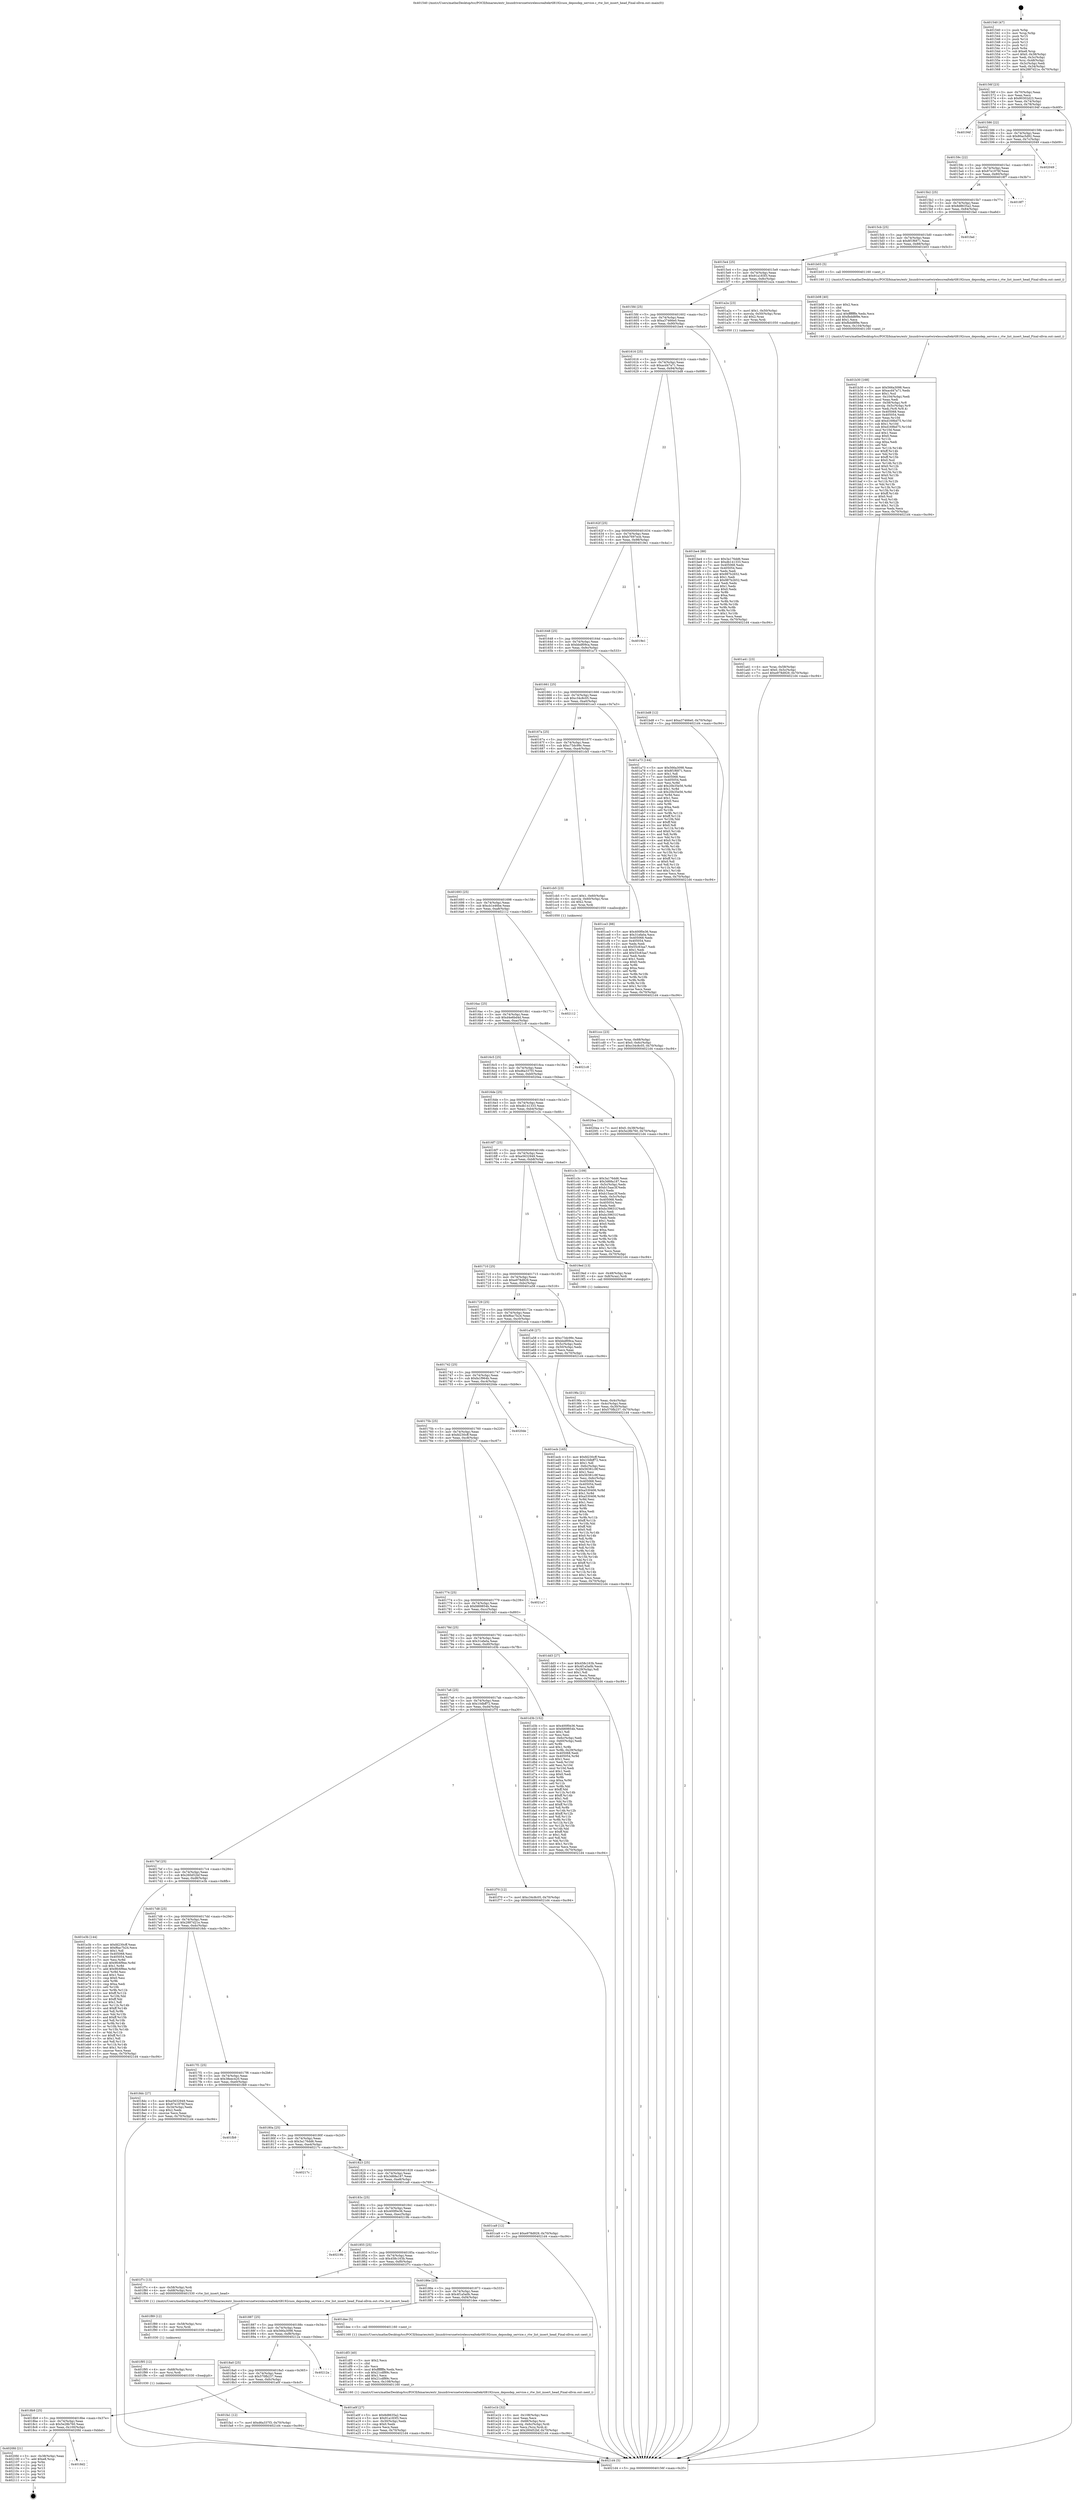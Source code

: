 digraph "0x401540" {
  label = "0x401540 (/mnt/c/Users/mathe/Desktop/tcc/POCII/binaries/extr_linuxdriversnetwirelessrealtekrtl8192cuos_deposdep_service.c_rtw_list_insert_head_Final-ollvm.out::main(0))"
  labelloc = "t"
  node[shape=record]

  Entry [label="",width=0.3,height=0.3,shape=circle,fillcolor=black,style=filled]
  "0x40156f" [label="{
     0x40156f [23]\l
     | [instrs]\l
     &nbsp;&nbsp;0x40156f \<+3\>: mov -0x70(%rbp),%eax\l
     &nbsp;&nbsp;0x401572 \<+2\>: mov %eax,%ecx\l
     &nbsp;&nbsp;0x401574 \<+6\>: sub $0x80302d23,%ecx\l
     &nbsp;&nbsp;0x40157a \<+3\>: mov %eax,-0x74(%rbp)\l
     &nbsp;&nbsp;0x40157d \<+3\>: mov %ecx,-0x78(%rbp)\l
     &nbsp;&nbsp;0x401580 \<+6\>: je 000000000040194f \<main+0x40f\>\l
  }"]
  "0x40194f" [label="{
     0x40194f\l
  }", style=dashed]
  "0x401586" [label="{
     0x401586 [22]\l
     | [instrs]\l
     &nbsp;&nbsp;0x401586 \<+5\>: jmp 000000000040158b \<main+0x4b\>\l
     &nbsp;&nbsp;0x40158b \<+3\>: mov -0x74(%rbp),%eax\l
     &nbsp;&nbsp;0x40158e \<+5\>: sub $0x80ac5d92,%eax\l
     &nbsp;&nbsp;0x401593 \<+3\>: mov %eax,-0x7c(%rbp)\l
     &nbsp;&nbsp;0x401596 \<+6\>: je 0000000000402049 \<main+0xb09\>\l
  }"]
  Exit [label="",width=0.3,height=0.3,shape=circle,fillcolor=black,style=filled,peripheries=2]
  "0x402049" [label="{
     0x402049\l
  }", style=dashed]
  "0x40159c" [label="{
     0x40159c [22]\l
     | [instrs]\l
     &nbsp;&nbsp;0x40159c \<+5\>: jmp 00000000004015a1 \<main+0x61\>\l
     &nbsp;&nbsp;0x4015a1 \<+3\>: mov -0x74(%rbp),%eax\l
     &nbsp;&nbsp;0x4015a4 \<+5\>: sub $0x87e1976f,%eax\l
     &nbsp;&nbsp;0x4015a9 \<+3\>: mov %eax,-0x80(%rbp)\l
     &nbsp;&nbsp;0x4015ac \<+6\>: je 00000000004018f7 \<main+0x3b7\>\l
  }"]
  "0x4018d2" [label="{
     0x4018d2\l
  }", style=dashed]
  "0x4018f7" [label="{
     0x4018f7\l
  }", style=dashed]
  "0x4015b2" [label="{
     0x4015b2 [25]\l
     | [instrs]\l
     &nbsp;&nbsp;0x4015b2 \<+5\>: jmp 00000000004015b7 \<main+0x77\>\l
     &nbsp;&nbsp;0x4015b7 \<+3\>: mov -0x74(%rbp),%eax\l
     &nbsp;&nbsp;0x4015ba \<+5\>: sub $0x8d8635a2,%eax\l
     &nbsp;&nbsp;0x4015bf \<+6\>: mov %eax,-0x84(%rbp)\l
     &nbsp;&nbsp;0x4015c5 \<+6\>: je 0000000000401fad \<main+0xa6d\>\l
  }"]
  "0x4020fd" [label="{
     0x4020fd [21]\l
     | [instrs]\l
     &nbsp;&nbsp;0x4020fd \<+3\>: mov -0x38(%rbp),%eax\l
     &nbsp;&nbsp;0x402100 \<+7\>: add $0xe8,%rsp\l
     &nbsp;&nbsp;0x402107 \<+1\>: pop %rbx\l
     &nbsp;&nbsp;0x402108 \<+2\>: pop %r12\l
     &nbsp;&nbsp;0x40210a \<+2\>: pop %r13\l
     &nbsp;&nbsp;0x40210c \<+2\>: pop %r14\l
     &nbsp;&nbsp;0x40210e \<+2\>: pop %r15\l
     &nbsp;&nbsp;0x402110 \<+1\>: pop %rbp\l
     &nbsp;&nbsp;0x402111 \<+1\>: ret\l
  }"]
  "0x401fad" [label="{
     0x401fad\l
  }", style=dashed]
  "0x4015cb" [label="{
     0x4015cb [25]\l
     | [instrs]\l
     &nbsp;&nbsp;0x4015cb \<+5\>: jmp 00000000004015d0 \<main+0x90\>\l
     &nbsp;&nbsp;0x4015d0 \<+3\>: mov -0x74(%rbp),%eax\l
     &nbsp;&nbsp;0x4015d3 \<+5\>: sub $0x8f1f6871,%eax\l
     &nbsp;&nbsp;0x4015d8 \<+6\>: mov %eax,-0x88(%rbp)\l
     &nbsp;&nbsp;0x4015de \<+6\>: je 0000000000401b03 \<main+0x5c3\>\l
  }"]
  "0x401fa1" [label="{
     0x401fa1 [12]\l
     | [instrs]\l
     &nbsp;&nbsp;0x401fa1 \<+7\>: movl $0xd6a337f3,-0x70(%rbp)\l
     &nbsp;&nbsp;0x401fa8 \<+5\>: jmp 00000000004021d4 \<main+0xc94\>\l
  }"]
  "0x401b03" [label="{
     0x401b03 [5]\l
     | [instrs]\l
     &nbsp;&nbsp;0x401b03 \<+5\>: call 0000000000401160 \<next_i\>\l
     | [calls]\l
     &nbsp;&nbsp;0x401160 \{1\} (/mnt/c/Users/mathe/Desktop/tcc/POCII/binaries/extr_linuxdriversnetwirelessrealtekrtl8192cuos_deposdep_service.c_rtw_list_insert_head_Final-ollvm.out::next_i)\l
  }"]
  "0x4015e4" [label="{
     0x4015e4 [25]\l
     | [instrs]\l
     &nbsp;&nbsp;0x4015e4 \<+5\>: jmp 00000000004015e9 \<main+0xa9\>\l
     &nbsp;&nbsp;0x4015e9 \<+3\>: mov -0x74(%rbp),%eax\l
     &nbsp;&nbsp;0x4015ec \<+5\>: sub $0x91a183f3,%eax\l
     &nbsp;&nbsp;0x4015f1 \<+6\>: mov %eax,-0x8c(%rbp)\l
     &nbsp;&nbsp;0x4015f7 \<+6\>: je 0000000000401a2a \<main+0x4ea\>\l
  }"]
  "0x401f95" [label="{
     0x401f95 [12]\l
     | [instrs]\l
     &nbsp;&nbsp;0x401f95 \<+4\>: mov -0x68(%rbp),%rsi\l
     &nbsp;&nbsp;0x401f99 \<+3\>: mov %rsi,%rdi\l
     &nbsp;&nbsp;0x401f9c \<+5\>: call 0000000000401030 \<free@plt\>\l
     | [calls]\l
     &nbsp;&nbsp;0x401030 \{1\} (unknown)\l
  }"]
  "0x401a2a" [label="{
     0x401a2a [23]\l
     | [instrs]\l
     &nbsp;&nbsp;0x401a2a \<+7\>: movl $0x1,-0x50(%rbp)\l
     &nbsp;&nbsp;0x401a31 \<+4\>: movslq -0x50(%rbp),%rax\l
     &nbsp;&nbsp;0x401a35 \<+4\>: shl $0x2,%rax\l
     &nbsp;&nbsp;0x401a39 \<+3\>: mov %rax,%rdi\l
     &nbsp;&nbsp;0x401a3c \<+5\>: call 0000000000401050 \<malloc@plt\>\l
     | [calls]\l
     &nbsp;&nbsp;0x401050 \{1\} (unknown)\l
  }"]
  "0x4015fd" [label="{
     0x4015fd [25]\l
     | [instrs]\l
     &nbsp;&nbsp;0x4015fd \<+5\>: jmp 0000000000401602 \<main+0xc2\>\l
     &nbsp;&nbsp;0x401602 \<+3\>: mov -0x74(%rbp),%eax\l
     &nbsp;&nbsp;0x401605 \<+5\>: sub $0xa37466e0,%eax\l
     &nbsp;&nbsp;0x40160a \<+6\>: mov %eax,-0x90(%rbp)\l
     &nbsp;&nbsp;0x401610 \<+6\>: je 0000000000401be4 \<main+0x6a4\>\l
  }"]
  "0x401f89" [label="{
     0x401f89 [12]\l
     | [instrs]\l
     &nbsp;&nbsp;0x401f89 \<+4\>: mov -0x58(%rbp),%rsi\l
     &nbsp;&nbsp;0x401f8d \<+3\>: mov %rsi,%rdi\l
     &nbsp;&nbsp;0x401f90 \<+5\>: call 0000000000401030 \<free@plt\>\l
     | [calls]\l
     &nbsp;&nbsp;0x401030 \{1\} (unknown)\l
  }"]
  "0x401be4" [label="{
     0x401be4 [88]\l
     | [instrs]\l
     &nbsp;&nbsp;0x401be4 \<+5\>: mov $0x3a176dd6,%eax\l
     &nbsp;&nbsp;0x401be9 \<+5\>: mov $0xdb141333,%ecx\l
     &nbsp;&nbsp;0x401bee \<+7\>: mov 0x405068,%edx\l
     &nbsp;&nbsp;0x401bf5 \<+7\>: mov 0x405054,%esi\l
     &nbsp;&nbsp;0x401bfc \<+2\>: mov %edx,%edi\l
     &nbsp;&nbsp;0x401bfe \<+6\>: add $0x987b2652,%edi\l
     &nbsp;&nbsp;0x401c04 \<+3\>: sub $0x1,%edi\l
     &nbsp;&nbsp;0x401c07 \<+6\>: sub $0x987b2652,%edi\l
     &nbsp;&nbsp;0x401c0d \<+3\>: imul %edi,%edx\l
     &nbsp;&nbsp;0x401c10 \<+3\>: and $0x1,%edx\l
     &nbsp;&nbsp;0x401c13 \<+3\>: cmp $0x0,%edx\l
     &nbsp;&nbsp;0x401c16 \<+4\>: sete %r8b\l
     &nbsp;&nbsp;0x401c1a \<+3\>: cmp $0xa,%esi\l
     &nbsp;&nbsp;0x401c1d \<+4\>: setl %r9b\l
     &nbsp;&nbsp;0x401c21 \<+3\>: mov %r8b,%r10b\l
     &nbsp;&nbsp;0x401c24 \<+3\>: and %r9b,%r10b\l
     &nbsp;&nbsp;0x401c27 \<+3\>: xor %r9b,%r8b\l
     &nbsp;&nbsp;0x401c2a \<+3\>: or %r8b,%r10b\l
     &nbsp;&nbsp;0x401c2d \<+4\>: test $0x1,%r10b\l
     &nbsp;&nbsp;0x401c31 \<+3\>: cmovne %ecx,%eax\l
     &nbsp;&nbsp;0x401c34 \<+3\>: mov %eax,-0x70(%rbp)\l
     &nbsp;&nbsp;0x401c37 \<+5\>: jmp 00000000004021d4 \<main+0xc94\>\l
  }"]
  "0x401616" [label="{
     0x401616 [25]\l
     | [instrs]\l
     &nbsp;&nbsp;0x401616 \<+5\>: jmp 000000000040161b \<main+0xdb\>\l
     &nbsp;&nbsp;0x40161b \<+3\>: mov -0x74(%rbp),%eax\l
     &nbsp;&nbsp;0x40161e \<+5\>: sub $0xacd47a71,%eax\l
     &nbsp;&nbsp;0x401623 \<+6\>: mov %eax,-0x94(%rbp)\l
     &nbsp;&nbsp;0x401629 \<+6\>: je 0000000000401bd8 \<main+0x698\>\l
  }"]
  "0x401e1b" [label="{
     0x401e1b [32]\l
     | [instrs]\l
     &nbsp;&nbsp;0x401e1b \<+6\>: mov -0x108(%rbp),%ecx\l
     &nbsp;&nbsp;0x401e21 \<+3\>: imul %eax,%ecx\l
     &nbsp;&nbsp;0x401e24 \<+4\>: mov -0x68(%rbp),%rsi\l
     &nbsp;&nbsp;0x401e28 \<+4\>: movslq -0x6c(%rbp),%rdi\l
     &nbsp;&nbsp;0x401e2c \<+3\>: mov %ecx,(%rsi,%rdi,4)\l
     &nbsp;&nbsp;0x401e2f \<+7\>: movl $0x260d52bf,-0x70(%rbp)\l
     &nbsp;&nbsp;0x401e36 \<+5\>: jmp 00000000004021d4 \<main+0xc94\>\l
  }"]
  "0x401bd8" [label="{
     0x401bd8 [12]\l
     | [instrs]\l
     &nbsp;&nbsp;0x401bd8 \<+7\>: movl $0xa37466e0,-0x70(%rbp)\l
     &nbsp;&nbsp;0x401bdf \<+5\>: jmp 00000000004021d4 \<main+0xc94\>\l
  }"]
  "0x40162f" [label="{
     0x40162f [25]\l
     | [instrs]\l
     &nbsp;&nbsp;0x40162f \<+5\>: jmp 0000000000401634 \<main+0xf4\>\l
     &nbsp;&nbsp;0x401634 \<+3\>: mov -0x74(%rbp),%eax\l
     &nbsp;&nbsp;0x401637 \<+5\>: sub $0xb7697ecb,%eax\l
     &nbsp;&nbsp;0x40163c \<+6\>: mov %eax,-0x98(%rbp)\l
     &nbsp;&nbsp;0x401642 \<+6\>: je 00000000004019e1 \<main+0x4a1\>\l
  }"]
  "0x401df3" [label="{
     0x401df3 [40]\l
     | [instrs]\l
     &nbsp;&nbsp;0x401df3 \<+5\>: mov $0x2,%ecx\l
     &nbsp;&nbsp;0x401df8 \<+1\>: cltd\l
     &nbsp;&nbsp;0x401df9 \<+2\>: idiv %ecx\l
     &nbsp;&nbsp;0x401dfb \<+6\>: imul $0xfffffffe,%edx,%ecx\l
     &nbsp;&nbsp;0x401e01 \<+6\>: sub $0x21cdf89c,%ecx\l
     &nbsp;&nbsp;0x401e07 \<+3\>: add $0x1,%ecx\l
     &nbsp;&nbsp;0x401e0a \<+6\>: add $0x21cdf89c,%ecx\l
     &nbsp;&nbsp;0x401e10 \<+6\>: mov %ecx,-0x108(%rbp)\l
     &nbsp;&nbsp;0x401e16 \<+5\>: call 0000000000401160 \<next_i\>\l
     | [calls]\l
     &nbsp;&nbsp;0x401160 \{1\} (/mnt/c/Users/mathe/Desktop/tcc/POCII/binaries/extr_linuxdriversnetwirelessrealtekrtl8192cuos_deposdep_service.c_rtw_list_insert_head_Final-ollvm.out::next_i)\l
  }"]
  "0x4019e1" [label="{
     0x4019e1\l
  }", style=dashed]
  "0x401648" [label="{
     0x401648 [25]\l
     | [instrs]\l
     &nbsp;&nbsp;0x401648 \<+5\>: jmp 000000000040164d \<main+0x10d\>\l
     &nbsp;&nbsp;0x40164d \<+3\>: mov -0x74(%rbp),%eax\l
     &nbsp;&nbsp;0x401650 \<+5\>: sub $0xbbdf09ca,%eax\l
     &nbsp;&nbsp;0x401655 \<+6\>: mov %eax,-0x9c(%rbp)\l
     &nbsp;&nbsp;0x40165b \<+6\>: je 0000000000401a73 \<main+0x533\>\l
  }"]
  "0x401ccc" [label="{
     0x401ccc [23]\l
     | [instrs]\l
     &nbsp;&nbsp;0x401ccc \<+4\>: mov %rax,-0x68(%rbp)\l
     &nbsp;&nbsp;0x401cd0 \<+7\>: movl $0x0,-0x6c(%rbp)\l
     &nbsp;&nbsp;0x401cd7 \<+7\>: movl $0xc34c8c05,-0x70(%rbp)\l
     &nbsp;&nbsp;0x401cde \<+5\>: jmp 00000000004021d4 \<main+0xc94\>\l
  }"]
  "0x401a73" [label="{
     0x401a73 [144]\l
     | [instrs]\l
     &nbsp;&nbsp;0x401a73 \<+5\>: mov $0x566a3098,%eax\l
     &nbsp;&nbsp;0x401a78 \<+5\>: mov $0x8f1f6871,%ecx\l
     &nbsp;&nbsp;0x401a7d \<+2\>: mov $0x1,%dl\l
     &nbsp;&nbsp;0x401a7f \<+7\>: mov 0x405068,%esi\l
     &nbsp;&nbsp;0x401a86 \<+7\>: mov 0x405054,%edi\l
     &nbsp;&nbsp;0x401a8d \<+3\>: mov %esi,%r8d\l
     &nbsp;&nbsp;0x401a90 \<+7\>: add $0x20b35e56,%r8d\l
     &nbsp;&nbsp;0x401a97 \<+4\>: sub $0x1,%r8d\l
     &nbsp;&nbsp;0x401a9b \<+7\>: sub $0x20b35e56,%r8d\l
     &nbsp;&nbsp;0x401aa2 \<+4\>: imul %r8d,%esi\l
     &nbsp;&nbsp;0x401aa6 \<+3\>: and $0x1,%esi\l
     &nbsp;&nbsp;0x401aa9 \<+3\>: cmp $0x0,%esi\l
     &nbsp;&nbsp;0x401aac \<+4\>: sete %r9b\l
     &nbsp;&nbsp;0x401ab0 \<+3\>: cmp $0xa,%edi\l
     &nbsp;&nbsp;0x401ab3 \<+4\>: setl %r10b\l
     &nbsp;&nbsp;0x401ab7 \<+3\>: mov %r9b,%r11b\l
     &nbsp;&nbsp;0x401aba \<+4\>: xor $0xff,%r11b\l
     &nbsp;&nbsp;0x401abe \<+3\>: mov %r10b,%bl\l
     &nbsp;&nbsp;0x401ac1 \<+3\>: xor $0xff,%bl\l
     &nbsp;&nbsp;0x401ac4 \<+3\>: xor $0x0,%dl\l
     &nbsp;&nbsp;0x401ac7 \<+3\>: mov %r11b,%r14b\l
     &nbsp;&nbsp;0x401aca \<+4\>: and $0x0,%r14b\l
     &nbsp;&nbsp;0x401ace \<+3\>: and %dl,%r9b\l
     &nbsp;&nbsp;0x401ad1 \<+3\>: mov %bl,%r15b\l
     &nbsp;&nbsp;0x401ad4 \<+4\>: and $0x0,%r15b\l
     &nbsp;&nbsp;0x401ad8 \<+3\>: and %dl,%r10b\l
     &nbsp;&nbsp;0x401adb \<+3\>: or %r9b,%r14b\l
     &nbsp;&nbsp;0x401ade \<+3\>: or %r10b,%r15b\l
     &nbsp;&nbsp;0x401ae1 \<+3\>: xor %r15b,%r14b\l
     &nbsp;&nbsp;0x401ae4 \<+3\>: or %bl,%r11b\l
     &nbsp;&nbsp;0x401ae7 \<+4\>: xor $0xff,%r11b\l
     &nbsp;&nbsp;0x401aeb \<+3\>: or $0x0,%dl\l
     &nbsp;&nbsp;0x401aee \<+3\>: and %dl,%r11b\l
     &nbsp;&nbsp;0x401af1 \<+3\>: or %r11b,%r14b\l
     &nbsp;&nbsp;0x401af4 \<+4\>: test $0x1,%r14b\l
     &nbsp;&nbsp;0x401af8 \<+3\>: cmovne %ecx,%eax\l
     &nbsp;&nbsp;0x401afb \<+3\>: mov %eax,-0x70(%rbp)\l
     &nbsp;&nbsp;0x401afe \<+5\>: jmp 00000000004021d4 \<main+0xc94\>\l
  }"]
  "0x401661" [label="{
     0x401661 [25]\l
     | [instrs]\l
     &nbsp;&nbsp;0x401661 \<+5\>: jmp 0000000000401666 \<main+0x126\>\l
     &nbsp;&nbsp;0x401666 \<+3\>: mov -0x74(%rbp),%eax\l
     &nbsp;&nbsp;0x401669 \<+5\>: sub $0xc34c8c05,%eax\l
     &nbsp;&nbsp;0x40166e \<+6\>: mov %eax,-0xa0(%rbp)\l
     &nbsp;&nbsp;0x401674 \<+6\>: je 0000000000401ce3 \<main+0x7a3\>\l
  }"]
  "0x401b30" [label="{
     0x401b30 [168]\l
     | [instrs]\l
     &nbsp;&nbsp;0x401b30 \<+5\>: mov $0x566a3098,%ecx\l
     &nbsp;&nbsp;0x401b35 \<+5\>: mov $0xacd47a71,%edx\l
     &nbsp;&nbsp;0x401b3a \<+3\>: mov $0x1,%sil\l
     &nbsp;&nbsp;0x401b3d \<+6\>: mov -0x104(%rbp),%edi\l
     &nbsp;&nbsp;0x401b43 \<+3\>: imul %eax,%edi\l
     &nbsp;&nbsp;0x401b46 \<+4\>: mov -0x58(%rbp),%r8\l
     &nbsp;&nbsp;0x401b4a \<+4\>: movslq -0x5c(%rbp),%r9\l
     &nbsp;&nbsp;0x401b4e \<+4\>: mov %edi,(%r8,%r9,4)\l
     &nbsp;&nbsp;0x401b52 \<+7\>: mov 0x405068,%eax\l
     &nbsp;&nbsp;0x401b59 \<+7\>: mov 0x405054,%edi\l
     &nbsp;&nbsp;0x401b60 \<+3\>: mov %eax,%r10d\l
     &nbsp;&nbsp;0x401b63 \<+7\>: add $0xd169bd75,%r10d\l
     &nbsp;&nbsp;0x401b6a \<+4\>: sub $0x1,%r10d\l
     &nbsp;&nbsp;0x401b6e \<+7\>: sub $0xd169bd75,%r10d\l
     &nbsp;&nbsp;0x401b75 \<+4\>: imul %r10d,%eax\l
     &nbsp;&nbsp;0x401b79 \<+3\>: and $0x1,%eax\l
     &nbsp;&nbsp;0x401b7c \<+3\>: cmp $0x0,%eax\l
     &nbsp;&nbsp;0x401b7f \<+4\>: sete %r11b\l
     &nbsp;&nbsp;0x401b83 \<+3\>: cmp $0xa,%edi\l
     &nbsp;&nbsp;0x401b86 \<+3\>: setl %bl\l
     &nbsp;&nbsp;0x401b89 \<+3\>: mov %r11b,%r14b\l
     &nbsp;&nbsp;0x401b8c \<+4\>: xor $0xff,%r14b\l
     &nbsp;&nbsp;0x401b90 \<+3\>: mov %bl,%r15b\l
     &nbsp;&nbsp;0x401b93 \<+4\>: xor $0xff,%r15b\l
     &nbsp;&nbsp;0x401b97 \<+4\>: xor $0x0,%sil\l
     &nbsp;&nbsp;0x401b9b \<+3\>: mov %r14b,%r12b\l
     &nbsp;&nbsp;0x401b9e \<+4\>: and $0x0,%r12b\l
     &nbsp;&nbsp;0x401ba2 \<+3\>: and %sil,%r11b\l
     &nbsp;&nbsp;0x401ba5 \<+3\>: mov %r15b,%r13b\l
     &nbsp;&nbsp;0x401ba8 \<+4\>: and $0x0,%r13b\l
     &nbsp;&nbsp;0x401bac \<+3\>: and %sil,%bl\l
     &nbsp;&nbsp;0x401baf \<+3\>: or %r11b,%r12b\l
     &nbsp;&nbsp;0x401bb2 \<+3\>: or %bl,%r13b\l
     &nbsp;&nbsp;0x401bb5 \<+3\>: xor %r13b,%r12b\l
     &nbsp;&nbsp;0x401bb8 \<+3\>: or %r15b,%r14b\l
     &nbsp;&nbsp;0x401bbb \<+4\>: xor $0xff,%r14b\l
     &nbsp;&nbsp;0x401bbf \<+4\>: or $0x0,%sil\l
     &nbsp;&nbsp;0x401bc3 \<+3\>: and %sil,%r14b\l
     &nbsp;&nbsp;0x401bc6 \<+3\>: or %r14b,%r12b\l
     &nbsp;&nbsp;0x401bc9 \<+4\>: test $0x1,%r12b\l
     &nbsp;&nbsp;0x401bcd \<+3\>: cmovne %edx,%ecx\l
     &nbsp;&nbsp;0x401bd0 \<+3\>: mov %ecx,-0x70(%rbp)\l
     &nbsp;&nbsp;0x401bd3 \<+5\>: jmp 00000000004021d4 \<main+0xc94\>\l
  }"]
  "0x401ce3" [label="{
     0x401ce3 [88]\l
     | [instrs]\l
     &nbsp;&nbsp;0x401ce3 \<+5\>: mov $0x400f0e36,%eax\l
     &nbsp;&nbsp;0x401ce8 \<+5\>: mov $0x31efa0a,%ecx\l
     &nbsp;&nbsp;0x401ced \<+7\>: mov 0x405068,%edx\l
     &nbsp;&nbsp;0x401cf4 \<+7\>: mov 0x405054,%esi\l
     &nbsp;&nbsp;0x401cfb \<+2\>: mov %edx,%edi\l
     &nbsp;&nbsp;0x401cfd \<+6\>: sub $0x55c83aa7,%edi\l
     &nbsp;&nbsp;0x401d03 \<+3\>: sub $0x1,%edi\l
     &nbsp;&nbsp;0x401d06 \<+6\>: add $0x55c83aa7,%edi\l
     &nbsp;&nbsp;0x401d0c \<+3\>: imul %edi,%edx\l
     &nbsp;&nbsp;0x401d0f \<+3\>: and $0x1,%edx\l
     &nbsp;&nbsp;0x401d12 \<+3\>: cmp $0x0,%edx\l
     &nbsp;&nbsp;0x401d15 \<+4\>: sete %r8b\l
     &nbsp;&nbsp;0x401d19 \<+3\>: cmp $0xa,%esi\l
     &nbsp;&nbsp;0x401d1c \<+4\>: setl %r9b\l
     &nbsp;&nbsp;0x401d20 \<+3\>: mov %r8b,%r10b\l
     &nbsp;&nbsp;0x401d23 \<+3\>: and %r9b,%r10b\l
     &nbsp;&nbsp;0x401d26 \<+3\>: xor %r9b,%r8b\l
     &nbsp;&nbsp;0x401d29 \<+3\>: or %r8b,%r10b\l
     &nbsp;&nbsp;0x401d2c \<+4\>: test $0x1,%r10b\l
     &nbsp;&nbsp;0x401d30 \<+3\>: cmovne %ecx,%eax\l
     &nbsp;&nbsp;0x401d33 \<+3\>: mov %eax,-0x70(%rbp)\l
     &nbsp;&nbsp;0x401d36 \<+5\>: jmp 00000000004021d4 \<main+0xc94\>\l
  }"]
  "0x40167a" [label="{
     0x40167a [25]\l
     | [instrs]\l
     &nbsp;&nbsp;0x40167a \<+5\>: jmp 000000000040167f \<main+0x13f\>\l
     &nbsp;&nbsp;0x40167f \<+3\>: mov -0x74(%rbp),%eax\l
     &nbsp;&nbsp;0x401682 \<+5\>: sub $0xc73dc99c,%eax\l
     &nbsp;&nbsp;0x401687 \<+6\>: mov %eax,-0xa4(%rbp)\l
     &nbsp;&nbsp;0x40168d \<+6\>: je 0000000000401cb5 \<main+0x775\>\l
  }"]
  "0x401b08" [label="{
     0x401b08 [40]\l
     | [instrs]\l
     &nbsp;&nbsp;0x401b08 \<+5\>: mov $0x2,%ecx\l
     &nbsp;&nbsp;0x401b0d \<+1\>: cltd\l
     &nbsp;&nbsp;0x401b0e \<+2\>: idiv %ecx\l
     &nbsp;&nbsp;0x401b10 \<+6\>: imul $0xfffffffe,%edx,%ecx\l
     &nbsp;&nbsp;0x401b16 \<+6\>: sub $0xfbdd8f9e,%ecx\l
     &nbsp;&nbsp;0x401b1c \<+3\>: add $0x1,%ecx\l
     &nbsp;&nbsp;0x401b1f \<+6\>: add $0xfbdd8f9e,%ecx\l
     &nbsp;&nbsp;0x401b25 \<+6\>: mov %ecx,-0x104(%rbp)\l
     &nbsp;&nbsp;0x401b2b \<+5\>: call 0000000000401160 \<next_i\>\l
     | [calls]\l
     &nbsp;&nbsp;0x401160 \{1\} (/mnt/c/Users/mathe/Desktop/tcc/POCII/binaries/extr_linuxdriversnetwirelessrealtekrtl8192cuos_deposdep_service.c_rtw_list_insert_head_Final-ollvm.out::next_i)\l
  }"]
  "0x401cb5" [label="{
     0x401cb5 [23]\l
     | [instrs]\l
     &nbsp;&nbsp;0x401cb5 \<+7\>: movl $0x1,-0x60(%rbp)\l
     &nbsp;&nbsp;0x401cbc \<+4\>: movslq -0x60(%rbp),%rax\l
     &nbsp;&nbsp;0x401cc0 \<+4\>: shl $0x2,%rax\l
     &nbsp;&nbsp;0x401cc4 \<+3\>: mov %rax,%rdi\l
     &nbsp;&nbsp;0x401cc7 \<+5\>: call 0000000000401050 \<malloc@plt\>\l
     | [calls]\l
     &nbsp;&nbsp;0x401050 \{1\} (unknown)\l
  }"]
  "0x401693" [label="{
     0x401693 [25]\l
     | [instrs]\l
     &nbsp;&nbsp;0x401693 \<+5\>: jmp 0000000000401698 \<main+0x158\>\l
     &nbsp;&nbsp;0x401698 \<+3\>: mov -0x74(%rbp),%eax\l
     &nbsp;&nbsp;0x40169b \<+5\>: sub $0xcb1e46be,%eax\l
     &nbsp;&nbsp;0x4016a0 \<+6\>: mov %eax,-0xa8(%rbp)\l
     &nbsp;&nbsp;0x4016a6 \<+6\>: je 0000000000402112 \<main+0xbd2\>\l
  }"]
  "0x401a41" [label="{
     0x401a41 [23]\l
     | [instrs]\l
     &nbsp;&nbsp;0x401a41 \<+4\>: mov %rax,-0x58(%rbp)\l
     &nbsp;&nbsp;0x401a45 \<+7\>: movl $0x0,-0x5c(%rbp)\l
     &nbsp;&nbsp;0x401a4c \<+7\>: movl $0xe978d929,-0x70(%rbp)\l
     &nbsp;&nbsp;0x401a53 \<+5\>: jmp 00000000004021d4 \<main+0xc94\>\l
  }"]
  "0x402112" [label="{
     0x402112\l
  }", style=dashed]
  "0x4016ac" [label="{
     0x4016ac [25]\l
     | [instrs]\l
     &nbsp;&nbsp;0x4016ac \<+5\>: jmp 00000000004016b1 \<main+0x171\>\l
     &nbsp;&nbsp;0x4016b1 \<+3\>: mov -0x74(%rbp),%eax\l
     &nbsp;&nbsp;0x4016b4 \<+5\>: sub $0xd4e6bd4d,%eax\l
     &nbsp;&nbsp;0x4016b9 \<+6\>: mov %eax,-0xac(%rbp)\l
     &nbsp;&nbsp;0x4016bf \<+6\>: je 00000000004021c8 \<main+0xc88\>\l
  }"]
  "0x4018b9" [label="{
     0x4018b9 [25]\l
     | [instrs]\l
     &nbsp;&nbsp;0x4018b9 \<+5\>: jmp 00000000004018be \<main+0x37e\>\l
     &nbsp;&nbsp;0x4018be \<+3\>: mov -0x74(%rbp),%eax\l
     &nbsp;&nbsp;0x4018c1 \<+5\>: sub $0x5e28b760,%eax\l
     &nbsp;&nbsp;0x4018c6 \<+6\>: mov %eax,-0x100(%rbp)\l
     &nbsp;&nbsp;0x4018cc \<+6\>: je 00000000004020fd \<main+0xbbd\>\l
  }"]
  "0x4021c8" [label="{
     0x4021c8\l
  }", style=dashed]
  "0x4016c5" [label="{
     0x4016c5 [25]\l
     | [instrs]\l
     &nbsp;&nbsp;0x4016c5 \<+5\>: jmp 00000000004016ca \<main+0x18a\>\l
     &nbsp;&nbsp;0x4016ca \<+3\>: mov -0x74(%rbp),%eax\l
     &nbsp;&nbsp;0x4016cd \<+5\>: sub $0xd6a337f3,%eax\l
     &nbsp;&nbsp;0x4016d2 \<+6\>: mov %eax,-0xb0(%rbp)\l
     &nbsp;&nbsp;0x4016d8 \<+6\>: je 00000000004020ea \<main+0xbaa\>\l
  }"]
  "0x401a0f" [label="{
     0x401a0f [27]\l
     | [instrs]\l
     &nbsp;&nbsp;0x401a0f \<+5\>: mov $0x8d8635a2,%eax\l
     &nbsp;&nbsp;0x401a14 \<+5\>: mov $0x91a183f3,%ecx\l
     &nbsp;&nbsp;0x401a19 \<+3\>: mov -0x30(%rbp),%edx\l
     &nbsp;&nbsp;0x401a1c \<+3\>: cmp $0x0,%edx\l
     &nbsp;&nbsp;0x401a1f \<+3\>: cmove %ecx,%eax\l
     &nbsp;&nbsp;0x401a22 \<+3\>: mov %eax,-0x70(%rbp)\l
     &nbsp;&nbsp;0x401a25 \<+5\>: jmp 00000000004021d4 \<main+0xc94\>\l
  }"]
  "0x4020ea" [label="{
     0x4020ea [19]\l
     | [instrs]\l
     &nbsp;&nbsp;0x4020ea \<+7\>: movl $0x0,-0x38(%rbp)\l
     &nbsp;&nbsp;0x4020f1 \<+7\>: movl $0x5e28b760,-0x70(%rbp)\l
     &nbsp;&nbsp;0x4020f8 \<+5\>: jmp 00000000004021d4 \<main+0xc94\>\l
  }"]
  "0x4016de" [label="{
     0x4016de [25]\l
     | [instrs]\l
     &nbsp;&nbsp;0x4016de \<+5\>: jmp 00000000004016e3 \<main+0x1a3\>\l
     &nbsp;&nbsp;0x4016e3 \<+3\>: mov -0x74(%rbp),%eax\l
     &nbsp;&nbsp;0x4016e6 \<+5\>: sub $0xdb141333,%eax\l
     &nbsp;&nbsp;0x4016eb \<+6\>: mov %eax,-0xb4(%rbp)\l
     &nbsp;&nbsp;0x4016f1 \<+6\>: je 0000000000401c3c \<main+0x6fc\>\l
  }"]
  "0x4018a0" [label="{
     0x4018a0 [25]\l
     | [instrs]\l
     &nbsp;&nbsp;0x4018a0 \<+5\>: jmp 00000000004018a5 \<main+0x365\>\l
     &nbsp;&nbsp;0x4018a5 \<+3\>: mov -0x74(%rbp),%eax\l
     &nbsp;&nbsp;0x4018a8 \<+5\>: sub $0x570fb237,%eax\l
     &nbsp;&nbsp;0x4018ad \<+6\>: mov %eax,-0xfc(%rbp)\l
     &nbsp;&nbsp;0x4018b3 \<+6\>: je 0000000000401a0f \<main+0x4cf\>\l
  }"]
  "0x401c3c" [label="{
     0x401c3c [109]\l
     | [instrs]\l
     &nbsp;&nbsp;0x401c3c \<+5\>: mov $0x3a176dd6,%eax\l
     &nbsp;&nbsp;0x401c41 \<+5\>: mov $0x3d68a187,%ecx\l
     &nbsp;&nbsp;0x401c46 \<+3\>: mov -0x5c(%rbp),%edx\l
     &nbsp;&nbsp;0x401c49 \<+6\>: add $0xb15aac3f,%edx\l
     &nbsp;&nbsp;0x401c4f \<+3\>: add $0x1,%edx\l
     &nbsp;&nbsp;0x401c52 \<+6\>: sub $0xb15aac3f,%edx\l
     &nbsp;&nbsp;0x401c58 \<+3\>: mov %edx,-0x5c(%rbp)\l
     &nbsp;&nbsp;0x401c5b \<+7\>: mov 0x405068,%edx\l
     &nbsp;&nbsp;0x401c62 \<+7\>: mov 0x405054,%esi\l
     &nbsp;&nbsp;0x401c69 \<+2\>: mov %edx,%edi\l
     &nbsp;&nbsp;0x401c6b \<+6\>: sub $0xbc39631f,%edi\l
     &nbsp;&nbsp;0x401c71 \<+3\>: sub $0x1,%edi\l
     &nbsp;&nbsp;0x401c74 \<+6\>: add $0xbc39631f,%edi\l
     &nbsp;&nbsp;0x401c7a \<+3\>: imul %edi,%edx\l
     &nbsp;&nbsp;0x401c7d \<+3\>: and $0x1,%edx\l
     &nbsp;&nbsp;0x401c80 \<+3\>: cmp $0x0,%edx\l
     &nbsp;&nbsp;0x401c83 \<+4\>: sete %r8b\l
     &nbsp;&nbsp;0x401c87 \<+3\>: cmp $0xa,%esi\l
     &nbsp;&nbsp;0x401c8a \<+4\>: setl %r9b\l
     &nbsp;&nbsp;0x401c8e \<+3\>: mov %r8b,%r10b\l
     &nbsp;&nbsp;0x401c91 \<+3\>: and %r9b,%r10b\l
     &nbsp;&nbsp;0x401c94 \<+3\>: xor %r9b,%r8b\l
     &nbsp;&nbsp;0x401c97 \<+3\>: or %r8b,%r10b\l
     &nbsp;&nbsp;0x401c9a \<+4\>: test $0x1,%r10b\l
     &nbsp;&nbsp;0x401c9e \<+3\>: cmovne %ecx,%eax\l
     &nbsp;&nbsp;0x401ca1 \<+3\>: mov %eax,-0x70(%rbp)\l
     &nbsp;&nbsp;0x401ca4 \<+5\>: jmp 00000000004021d4 \<main+0xc94\>\l
  }"]
  "0x4016f7" [label="{
     0x4016f7 [25]\l
     | [instrs]\l
     &nbsp;&nbsp;0x4016f7 \<+5\>: jmp 00000000004016fc \<main+0x1bc\>\l
     &nbsp;&nbsp;0x4016fc \<+3\>: mov -0x74(%rbp),%eax\l
     &nbsp;&nbsp;0x4016ff \<+5\>: sub $0xe5632949,%eax\l
     &nbsp;&nbsp;0x401704 \<+6\>: mov %eax,-0xb8(%rbp)\l
     &nbsp;&nbsp;0x40170a \<+6\>: je 00000000004019ed \<main+0x4ad\>\l
  }"]
  "0x40212a" [label="{
     0x40212a\l
  }", style=dashed]
  "0x4019ed" [label="{
     0x4019ed [13]\l
     | [instrs]\l
     &nbsp;&nbsp;0x4019ed \<+4\>: mov -0x48(%rbp),%rax\l
     &nbsp;&nbsp;0x4019f1 \<+4\>: mov 0x8(%rax),%rdi\l
     &nbsp;&nbsp;0x4019f5 \<+5\>: call 0000000000401060 \<atoi@plt\>\l
     | [calls]\l
     &nbsp;&nbsp;0x401060 \{1\} (unknown)\l
  }"]
  "0x401710" [label="{
     0x401710 [25]\l
     | [instrs]\l
     &nbsp;&nbsp;0x401710 \<+5\>: jmp 0000000000401715 \<main+0x1d5\>\l
     &nbsp;&nbsp;0x401715 \<+3\>: mov -0x74(%rbp),%eax\l
     &nbsp;&nbsp;0x401718 \<+5\>: sub $0xe978d929,%eax\l
     &nbsp;&nbsp;0x40171d \<+6\>: mov %eax,-0xbc(%rbp)\l
     &nbsp;&nbsp;0x401723 \<+6\>: je 0000000000401a58 \<main+0x518\>\l
  }"]
  "0x401887" [label="{
     0x401887 [25]\l
     | [instrs]\l
     &nbsp;&nbsp;0x401887 \<+5\>: jmp 000000000040188c \<main+0x34c\>\l
     &nbsp;&nbsp;0x40188c \<+3\>: mov -0x74(%rbp),%eax\l
     &nbsp;&nbsp;0x40188f \<+5\>: sub $0x566a3098,%eax\l
     &nbsp;&nbsp;0x401894 \<+6\>: mov %eax,-0xf8(%rbp)\l
     &nbsp;&nbsp;0x40189a \<+6\>: je 000000000040212a \<main+0xbea\>\l
  }"]
  "0x401a58" [label="{
     0x401a58 [27]\l
     | [instrs]\l
     &nbsp;&nbsp;0x401a58 \<+5\>: mov $0xc73dc99c,%eax\l
     &nbsp;&nbsp;0x401a5d \<+5\>: mov $0xbbdf09ca,%ecx\l
     &nbsp;&nbsp;0x401a62 \<+3\>: mov -0x5c(%rbp),%edx\l
     &nbsp;&nbsp;0x401a65 \<+3\>: cmp -0x50(%rbp),%edx\l
     &nbsp;&nbsp;0x401a68 \<+3\>: cmovl %ecx,%eax\l
     &nbsp;&nbsp;0x401a6b \<+3\>: mov %eax,-0x70(%rbp)\l
     &nbsp;&nbsp;0x401a6e \<+5\>: jmp 00000000004021d4 \<main+0xc94\>\l
  }"]
  "0x401729" [label="{
     0x401729 [25]\l
     | [instrs]\l
     &nbsp;&nbsp;0x401729 \<+5\>: jmp 000000000040172e \<main+0x1ee\>\l
     &nbsp;&nbsp;0x40172e \<+3\>: mov -0x74(%rbp),%eax\l
     &nbsp;&nbsp;0x401731 \<+5\>: sub $0xf6ac7b24,%eax\l
     &nbsp;&nbsp;0x401736 \<+6\>: mov %eax,-0xc0(%rbp)\l
     &nbsp;&nbsp;0x40173c \<+6\>: je 0000000000401ecb \<main+0x98b\>\l
  }"]
  "0x401dee" [label="{
     0x401dee [5]\l
     | [instrs]\l
     &nbsp;&nbsp;0x401dee \<+5\>: call 0000000000401160 \<next_i\>\l
     | [calls]\l
     &nbsp;&nbsp;0x401160 \{1\} (/mnt/c/Users/mathe/Desktop/tcc/POCII/binaries/extr_linuxdriversnetwirelessrealtekrtl8192cuos_deposdep_service.c_rtw_list_insert_head_Final-ollvm.out::next_i)\l
  }"]
  "0x401ecb" [label="{
     0x401ecb [165]\l
     | [instrs]\l
     &nbsp;&nbsp;0x401ecb \<+5\>: mov $0xfd230cff,%eax\l
     &nbsp;&nbsp;0x401ed0 \<+5\>: mov $0x10dbff72,%ecx\l
     &nbsp;&nbsp;0x401ed5 \<+2\>: mov $0x1,%dl\l
     &nbsp;&nbsp;0x401ed7 \<+3\>: mov -0x6c(%rbp),%esi\l
     &nbsp;&nbsp;0x401eda \<+6\>: add $0x56381c9f,%esi\l
     &nbsp;&nbsp;0x401ee0 \<+3\>: add $0x1,%esi\l
     &nbsp;&nbsp;0x401ee3 \<+6\>: sub $0x56381c9f,%esi\l
     &nbsp;&nbsp;0x401ee9 \<+3\>: mov %esi,-0x6c(%rbp)\l
     &nbsp;&nbsp;0x401eec \<+7\>: mov 0x405068,%esi\l
     &nbsp;&nbsp;0x401ef3 \<+7\>: mov 0x405054,%edi\l
     &nbsp;&nbsp;0x401efa \<+3\>: mov %esi,%r8d\l
     &nbsp;&nbsp;0x401efd \<+7\>: add $0xa530406,%r8d\l
     &nbsp;&nbsp;0x401f04 \<+4\>: sub $0x1,%r8d\l
     &nbsp;&nbsp;0x401f08 \<+7\>: sub $0xa530406,%r8d\l
     &nbsp;&nbsp;0x401f0f \<+4\>: imul %r8d,%esi\l
     &nbsp;&nbsp;0x401f13 \<+3\>: and $0x1,%esi\l
     &nbsp;&nbsp;0x401f16 \<+3\>: cmp $0x0,%esi\l
     &nbsp;&nbsp;0x401f19 \<+4\>: sete %r9b\l
     &nbsp;&nbsp;0x401f1d \<+3\>: cmp $0xa,%edi\l
     &nbsp;&nbsp;0x401f20 \<+4\>: setl %r10b\l
     &nbsp;&nbsp;0x401f24 \<+3\>: mov %r9b,%r11b\l
     &nbsp;&nbsp;0x401f27 \<+4\>: xor $0xff,%r11b\l
     &nbsp;&nbsp;0x401f2b \<+3\>: mov %r10b,%bl\l
     &nbsp;&nbsp;0x401f2e \<+3\>: xor $0xff,%bl\l
     &nbsp;&nbsp;0x401f31 \<+3\>: xor $0x0,%dl\l
     &nbsp;&nbsp;0x401f34 \<+3\>: mov %r11b,%r14b\l
     &nbsp;&nbsp;0x401f37 \<+4\>: and $0x0,%r14b\l
     &nbsp;&nbsp;0x401f3b \<+3\>: and %dl,%r9b\l
     &nbsp;&nbsp;0x401f3e \<+3\>: mov %bl,%r15b\l
     &nbsp;&nbsp;0x401f41 \<+4\>: and $0x0,%r15b\l
     &nbsp;&nbsp;0x401f45 \<+3\>: and %dl,%r10b\l
     &nbsp;&nbsp;0x401f48 \<+3\>: or %r9b,%r14b\l
     &nbsp;&nbsp;0x401f4b \<+3\>: or %r10b,%r15b\l
     &nbsp;&nbsp;0x401f4e \<+3\>: xor %r15b,%r14b\l
     &nbsp;&nbsp;0x401f51 \<+3\>: or %bl,%r11b\l
     &nbsp;&nbsp;0x401f54 \<+4\>: xor $0xff,%r11b\l
     &nbsp;&nbsp;0x401f58 \<+3\>: or $0x0,%dl\l
     &nbsp;&nbsp;0x401f5b \<+3\>: and %dl,%r11b\l
     &nbsp;&nbsp;0x401f5e \<+3\>: or %r11b,%r14b\l
     &nbsp;&nbsp;0x401f61 \<+4\>: test $0x1,%r14b\l
     &nbsp;&nbsp;0x401f65 \<+3\>: cmovne %ecx,%eax\l
     &nbsp;&nbsp;0x401f68 \<+3\>: mov %eax,-0x70(%rbp)\l
     &nbsp;&nbsp;0x401f6b \<+5\>: jmp 00000000004021d4 \<main+0xc94\>\l
  }"]
  "0x401742" [label="{
     0x401742 [25]\l
     | [instrs]\l
     &nbsp;&nbsp;0x401742 \<+5\>: jmp 0000000000401747 \<main+0x207\>\l
     &nbsp;&nbsp;0x401747 \<+3\>: mov -0x74(%rbp),%eax\l
     &nbsp;&nbsp;0x40174a \<+5\>: sub $0xfa1f964b,%eax\l
     &nbsp;&nbsp;0x40174f \<+6\>: mov %eax,-0xc4(%rbp)\l
     &nbsp;&nbsp;0x401755 \<+6\>: je 00000000004020de \<main+0xb9e\>\l
  }"]
  "0x40186e" [label="{
     0x40186e [25]\l
     | [instrs]\l
     &nbsp;&nbsp;0x40186e \<+5\>: jmp 0000000000401873 \<main+0x333\>\l
     &nbsp;&nbsp;0x401873 \<+3\>: mov -0x74(%rbp),%eax\l
     &nbsp;&nbsp;0x401876 \<+5\>: sub $0x4f1a5a0b,%eax\l
     &nbsp;&nbsp;0x40187b \<+6\>: mov %eax,-0xf4(%rbp)\l
     &nbsp;&nbsp;0x401881 \<+6\>: je 0000000000401dee \<main+0x8ae\>\l
  }"]
  "0x4020de" [label="{
     0x4020de\l
  }", style=dashed]
  "0x40175b" [label="{
     0x40175b [25]\l
     | [instrs]\l
     &nbsp;&nbsp;0x40175b \<+5\>: jmp 0000000000401760 \<main+0x220\>\l
     &nbsp;&nbsp;0x401760 \<+3\>: mov -0x74(%rbp),%eax\l
     &nbsp;&nbsp;0x401763 \<+5\>: sub $0xfd230cff,%eax\l
     &nbsp;&nbsp;0x401768 \<+6\>: mov %eax,-0xc8(%rbp)\l
     &nbsp;&nbsp;0x40176e \<+6\>: je 00000000004021a7 \<main+0xc67\>\l
  }"]
  "0x401f7c" [label="{
     0x401f7c [13]\l
     | [instrs]\l
     &nbsp;&nbsp;0x401f7c \<+4\>: mov -0x58(%rbp),%rdi\l
     &nbsp;&nbsp;0x401f80 \<+4\>: mov -0x68(%rbp),%rsi\l
     &nbsp;&nbsp;0x401f84 \<+5\>: call 0000000000401530 \<rtw_list_insert_head\>\l
     | [calls]\l
     &nbsp;&nbsp;0x401530 \{1\} (/mnt/c/Users/mathe/Desktop/tcc/POCII/binaries/extr_linuxdriversnetwirelessrealtekrtl8192cuos_deposdep_service.c_rtw_list_insert_head_Final-ollvm.out::rtw_list_insert_head)\l
  }"]
  "0x4021a7" [label="{
     0x4021a7\l
  }", style=dashed]
  "0x401774" [label="{
     0x401774 [25]\l
     | [instrs]\l
     &nbsp;&nbsp;0x401774 \<+5\>: jmp 0000000000401779 \<main+0x239\>\l
     &nbsp;&nbsp;0x401779 \<+3\>: mov -0x74(%rbp),%eax\l
     &nbsp;&nbsp;0x40177c \<+5\>: sub $0xfd69854b,%eax\l
     &nbsp;&nbsp;0x401781 \<+6\>: mov %eax,-0xcc(%rbp)\l
     &nbsp;&nbsp;0x401787 \<+6\>: je 0000000000401dd3 \<main+0x893\>\l
  }"]
  "0x401855" [label="{
     0x401855 [25]\l
     | [instrs]\l
     &nbsp;&nbsp;0x401855 \<+5\>: jmp 000000000040185a \<main+0x31a\>\l
     &nbsp;&nbsp;0x40185a \<+3\>: mov -0x74(%rbp),%eax\l
     &nbsp;&nbsp;0x40185d \<+5\>: sub $0x458c163b,%eax\l
     &nbsp;&nbsp;0x401862 \<+6\>: mov %eax,-0xf0(%rbp)\l
     &nbsp;&nbsp;0x401868 \<+6\>: je 0000000000401f7c \<main+0xa3c\>\l
  }"]
  "0x401dd3" [label="{
     0x401dd3 [27]\l
     | [instrs]\l
     &nbsp;&nbsp;0x401dd3 \<+5\>: mov $0x458c163b,%eax\l
     &nbsp;&nbsp;0x401dd8 \<+5\>: mov $0x4f1a5a0b,%ecx\l
     &nbsp;&nbsp;0x401ddd \<+3\>: mov -0x29(%rbp),%dl\l
     &nbsp;&nbsp;0x401de0 \<+3\>: test $0x1,%dl\l
     &nbsp;&nbsp;0x401de3 \<+3\>: cmovne %ecx,%eax\l
     &nbsp;&nbsp;0x401de6 \<+3\>: mov %eax,-0x70(%rbp)\l
     &nbsp;&nbsp;0x401de9 \<+5\>: jmp 00000000004021d4 \<main+0xc94\>\l
  }"]
  "0x40178d" [label="{
     0x40178d [25]\l
     | [instrs]\l
     &nbsp;&nbsp;0x40178d \<+5\>: jmp 0000000000401792 \<main+0x252\>\l
     &nbsp;&nbsp;0x401792 \<+3\>: mov -0x74(%rbp),%eax\l
     &nbsp;&nbsp;0x401795 \<+5\>: sub $0x31efa0a,%eax\l
     &nbsp;&nbsp;0x40179a \<+6\>: mov %eax,-0xd0(%rbp)\l
     &nbsp;&nbsp;0x4017a0 \<+6\>: je 0000000000401d3b \<main+0x7fb\>\l
  }"]
  "0x40219b" [label="{
     0x40219b\l
  }", style=dashed]
  "0x401d3b" [label="{
     0x401d3b [152]\l
     | [instrs]\l
     &nbsp;&nbsp;0x401d3b \<+5\>: mov $0x400f0e36,%eax\l
     &nbsp;&nbsp;0x401d40 \<+5\>: mov $0xfd69854b,%ecx\l
     &nbsp;&nbsp;0x401d45 \<+2\>: mov $0x1,%dl\l
     &nbsp;&nbsp;0x401d47 \<+2\>: xor %esi,%esi\l
     &nbsp;&nbsp;0x401d49 \<+3\>: mov -0x6c(%rbp),%edi\l
     &nbsp;&nbsp;0x401d4c \<+3\>: cmp -0x60(%rbp),%edi\l
     &nbsp;&nbsp;0x401d4f \<+4\>: setl %r8b\l
     &nbsp;&nbsp;0x401d53 \<+4\>: and $0x1,%r8b\l
     &nbsp;&nbsp;0x401d57 \<+4\>: mov %r8b,-0x29(%rbp)\l
     &nbsp;&nbsp;0x401d5b \<+7\>: mov 0x405068,%edi\l
     &nbsp;&nbsp;0x401d62 \<+8\>: mov 0x405054,%r9d\l
     &nbsp;&nbsp;0x401d6a \<+3\>: sub $0x1,%esi\l
     &nbsp;&nbsp;0x401d6d \<+3\>: mov %edi,%r10d\l
     &nbsp;&nbsp;0x401d70 \<+3\>: add %esi,%r10d\l
     &nbsp;&nbsp;0x401d73 \<+4\>: imul %r10d,%edi\l
     &nbsp;&nbsp;0x401d77 \<+3\>: and $0x1,%edi\l
     &nbsp;&nbsp;0x401d7a \<+3\>: cmp $0x0,%edi\l
     &nbsp;&nbsp;0x401d7d \<+4\>: sete %r8b\l
     &nbsp;&nbsp;0x401d81 \<+4\>: cmp $0xa,%r9d\l
     &nbsp;&nbsp;0x401d85 \<+4\>: setl %r11b\l
     &nbsp;&nbsp;0x401d89 \<+3\>: mov %r8b,%bl\l
     &nbsp;&nbsp;0x401d8c \<+3\>: xor $0xff,%bl\l
     &nbsp;&nbsp;0x401d8f \<+3\>: mov %r11b,%r14b\l
     &nbsp;&nbsp;0x401d92 \<+4\>: xor $0xff,%r14b\l
     &nbsp;&nbsp;0x401d96 \<+3\>: xor $0x1,%dl\l
     &nbsp;&nbsp;0x401d99 \<+3\>: mov %bl,%r15b\l
     &nbsp;&nbsp;0x401d9c \<+4\>: and $0xff,%r15b\l
     &nbsp;&nbsp;0x401da0 \<+3\>: and %dl,%r8b\l
     &nbsp;&nbsp;0x401da3 \<+3\>: mov %r14b,%r12b\l
     &nbsp;&nbsp;0x401da6 \<+4\>: and $0xff,%r12b\l
     &nbsp;&nbsp;0x401daa \<+3\>: and %dl,%r11b\l
     &nbsp;&nbsp;0x401dad \<+3\>: or %r8b,%r15b\l
     &nbsp;&nbsp;0x401db0 \<+3\>: or %r11b,%r12b\l
     &nbsp;&nbsp;0x401db3 \<+3\>: xor %r12b,%r15b\l
     &nbsp;&nbsp;0x401db6 \<+3\>: or %r14b,%bl\l
     &nbsp;&nbsp;0x401db9 \<+3\>: xor $0xff,%bl\l
     &nbsp;&nbsp;0x401dbc \<+3\>: or $0x1,%dl\l
     &nbsp;&nbsp;0x401dbf \<+2\>: and %dl,%bl\l
     &nbsp;&nbsp;0x401dc1 \<+3\>: or %bl,%r15b\l
     &nbsp;&nbsp;0x401dc4 \<+4\>: test $0x1,%r15b\l
     &nbsp;&nbsp;0x401dc8 \<+3\>: cmovne %ecx,%eax\l
     &nbsp;&nbsp;0x401dcb \<+3\>: mov %eax,-0x70(%rbp)\l
     &nbsp;&nbsp;0x401dce \<+5\>: jmp 00000000004021d4 \<main+0xc94\>\l
  }"]
  "0x4017a6" [label="{
     0x4017a6 [25]\l
     | [instrs]\l
     &nbsp;&nbsp;0x4017a6 \<+5\>: jmp 00000000004017ab \<main+0x26b\>\l
     &nbsp;&nbsp;0x4017ab \<+3\>: mov -0x74(%rbp),%eax\l
     &nbsp;&nbsp;0x4017ae \<+5\>: sub $0x10dbff72,%eax\l
     &nbsp;&nbsp;0x4017b3 \<+6\>: mov %eax,-0xd4(%rbp)\l
     &nbsp;&nbsp;0x4017b9 \<+6\>: je 0000000000401f70 \<main+0xa30\>\l
  }"]
  "0x40183c" [label="{
     0x40183c [25]\l
     | [instrs]\l
     &nbsp;&nbsp;0x40183c \<+5\>: jmp 0000000000401841 \<main+0x301\>\l
     &nbsp;&nbsp;0x401841 \<+3\>: mov -0x74(%rbp),%eax\l
     &nbsp;&nbsp;0x401844 \<+5\>: sub $0x400f0e36,%eax\l
     &nbsp;&nbsp;0x401849 \<+6\>: mov %eax,-0xec(%rbp)\l
     &nbsp;&nbsp;0x40184f \<+6\>: je 000000000040219b \<main+0xc5b\>\l
  }"]
  "0x401f70" [label="{
     0x401f70 [12]\l
     | [instrs]\l
     &nbsp;&nbsp;0x401f70 \<+7\>: movl $0xc34c8c05,-0x70(%rbp)\l
     &nbsp;&nbsp;0x401f77 \<+5\>: jmp 00000000004021d4 \<main+0xc94\>\l
  }"]
  "0x4017bf" [label="{
     0x4017bf [25]\l
     | [instrs]\l
     &nbsp;&nbsp;0x4017bf \<+5\>: jmp 00000000004017c4 \<main+0x284\>\l
     &nbsp;&nbsp;0x4017c4 \<+3\>: mov -0x74(%rbp),%eax\l
     &nbsp;&nbsp;0x4017c7 \<+5\>: sub $0x260d52bf,%eax\l
     &nbsp;&nbsp;0x4017cc \<+6\>: mov %eax,-0xd8(%rbp)\l
     &nbsp;&nbsp;0x4017d2 \<+6\>: je 0000000000401e3b \<main+0x8fb\>\l
  }"]
  "0x401ca9" [label="{
     0x401ca9 [12]\l
     | [instrs]\l
     &nbsp;&nbsp;0x401ca9 \<+7\>: movl $0xe978d929,-0x70(%rbp)\l
     &nbsp;&nbsp;0x401cb0 \<+5\>: jmp 00000000004021d4 \<main+0xc94\>\l
  }"]
  "0x401e3b" [label="{
     0x401e3b [144]\l
     | [instrs]\l
     &nbsp;&nbsp;0x401e3b \<+5\>: mov $0xfd230cff,%eax\l
     &nbsp;&nbsp;0x401e40 \<+5\>: mov $0xf6ac7b24,%ecx\l
     &nbsp;&nbsp;0x401e45 \<+2\>: mov $0x1,%dl\l
     &nbsp;&nbsp;0x401e47 \<+7\>: mov 0x405068,%esi\l
     &nbsp;&nbsp;0x401e4e \<+7\>: mov 0x405054,%edi\l
     &nbsp;&nbsp;0x401e55 \<+3\>: mov %esi,%r8d\l
     &nbsp;&nbsp;0x401e58 \<+7\>: sub $0x9fc6f9ee,%r8d\l
     &nbsp;&nbsp;0x401e5f \<+4\>: sub $0x1,%r8d\l
     &nbsp;&nbsp;0x401e63 \<+7\>: add $0x9fc6f9ee,%r8d\l
     &nbsp;&nbsp;0x401e6a \<+4\>: imul %r8d,%esi\l
     &nbsp;&nbsp;0x401e6e \<+3\>: and $0x1,%esi\l
     &nbsp;&nbsp;0x401e71 \<+3\>: cmp $0x0,%esi\l
     &nbsp;&nbsp;0x401e74 \<+4\>: sete %r9b\l
     &nbsp;&nbsp;0x401e78 \<+3\>: cmp $0xa,%edi\l
     &nbsp;&nbsp;0x401e7b \<+4\>: setl %r10b\l
     &nbsp;&nbsp;0x401e7f \<+3\>: mov %r9b,%r11b\l
     &nbsp;&nbsp;0x401e82 \<+4\>: xor $0xff,%r11b\l
     &nbsp;&nbsp;0x401e86 \<+3\>: mov %r10b,%bl\l
     &nbsp;&nbsp;0x401e89 \<+3\>: xor $0xff,%bl\l
     &nbsp;&nbsp;0x401e8c \<+3\>: xor $0x1,%dl\l
     &nbsp;&nbsp;0x401e8f \<+3\>: mov %r11b,%r14b\l
     &nbsp;&nbsp;0x401e92 \<+4\>: and $0xff,%r14b\l
     &nbsp;&nbsp;0x401e96 \<+3\>: and %dl,%r9b\l
     &nbsp;&nbsp;0x401e99 \<+3\>: mov %bl,%r15b\l
     &nbsp;&nbsp;0x401e9c \<+4\>: and $0xff,%r15b\l
     &nbsp;&nbsp;0x401ea0 \<+3\>: and %dl,%r10b\l
     &nbsp;&nbsp;0x401ea3 \<+3\>: or %r9b,%r14b\l
     &nbsp;&nbsp;0x401ea6 \<+3\>: or %r10b,%r15b\l
     &nbsp;&nbsp;0x401ea9 \<+3\>: xor %r15b,%r14b\l
     &nbsp;&nbsp;0x401eac \<+3\>: or %bl,%r11b\l
     &nbsp;&nbsp;0x401eaf \<+4\>: xor $0xff,%r11b\l
     &nbsp;&nbsp;0x401eb3 \<+3\>: or $0x1,%dl\l
     &nbsp;&nbsp;0x401eb6 \<+3\>: and %dl,%r11b\l
     &nbsp;&nbsp;0x401eb9 \<+3\>: or %r11b,%r14b\l
     &nbsp;&nbsp;0x401ebc \<+4\>: test $0x1,%r14b\l
     &nbsp;&nbsp;0x401ec0 \<+3\>: cmovne %ecx,%eax\l
     &nbsp;&nbsp;0x401ec3 \<+3\>: mov %eax,-0x70(%rbp)\l
     &nbsp;&nbsp;0x401ec6 \<+5\>: jmp 00000000004021d4 \<main+0xc94\>\l
  }"]
  "0x4017d8" [label="{
     0x4017d8 [25]\l
     | [instrs]\l
     &nbsp;&nbsp;0x4017d8 \<+5\>: jmp 00000000004017dd \<main+0x29d\>\l
     &nbsp;&nbsp;0x4017dd \<+3\>: mov -0x74(%rbp),%eax\l
     &nbsp;&nbsp;0x4017e0 \<+5\>: sub $0x2887d21e,%eax\l
     &nbsp;&nbsp;0x4017e5 \<+6\>: mov %eax,-0xdc(%rbp)\l
     &nbsp;&nbsp;0x4017eb \<+6\>: je 00000000004018dc \<main+0x39c\>\l
  }"]
  "0x401823" [label="{
     0x401823 [25]\l
     | [instrs]\l
     &nbsp;&nbsp;0x401823 \<+5\>: jmp 0000000000401828 \<main+0x2e8\>\l
     &nbsp;&nbsp;0x401828 \<+3\>: mov -0x74(%rbp),%eax\l
     &nbsp;&nbsp;0x40182b \<+5\>: sub $0x3d68a187,%eax\l
     &nbsp;&nbsp;0x401830 \<+6\>: mov %eax,-0xe8(%rbp)\l
     &nbsp;&nbsp;0x401836 \<+6\>: je 0000000000401ca9 \<main+0x769\>\l
  }"]
  "0x4018dc" [label="{
     0x4018dc [27]\l
     | [instrs]\l
     &nbsp;&nbsp;0x4018dc \<+5\>: mov $0xe5632949,%eax\l
     &nbsp;&nbsp;0x4018e1 \<+5\>: mov $0x87e1976f,%ecx\l
     &nbsp;&nbsp;0x4018e6 \<+3\>: mov -0x34(%rbp),%edx\l
     &nbsp;&nbsp;0x4018e9 \<+3\>: cmp $0x2,%edx\l
     &nbsp;&nbsp;0x4018ec \<+3\>: cmovne %ecx,%eax\l
     &nbsp;&nbsp;0x4018ef \<+3\>: mov %eax,-0x70(%rbp)\l
     &nbsp;&nbsp;0x4018f2 \<+5\>: jmp 00000000004021d4 \<main+0xc94\>\l
  }"]
  "0x4017f1" [label="{
     0x4017f1 [25]\l
     | [instrs]\l
     &nbsp;&nbsp;0x4017f1 \<+5\>: jmp 00000000004017f6 \<main+0x2b6\>\l
     &nbsp;&nbsp;0x4017f6 \<+3\>: mov -0x74(%rbp),%eax\l
     &nbsp;&nbsp;0x4017f9 \<+5\>: sub $0x38eec420,%eax\l
     &nbsp;&nbsp;0x4017fe \<+6\>: mov %eax,-0xe0(%rbp)\l
     &nbsp;&nbsp;0x401804 \<+6\>: je 0000000000401fb9 \<main+0xa79\>\l
  }"]
  "0x4021d4" [label="{
     0x4021d4 [5]\l
     | [instrs]\l
     &nbsp;&nbsp;0x4021d4 \<+5\>: jmp 000000000040156f \<main+0x2f\>\l
  }"]
  "0x401540" [label="{
     0x401540 [47]\l
     | [instrs]\l
     &nbsp;&nbsp;0x401540 \<+1\>: push %rbp\l
     &nbsp;&nbsp;0x401541 \<+3\>: mov %rsp,%rbp\l
     &nbsp;&nbsp;0x401544 \<+2\>: push %r15\l
     &nbsp;&nbsp;0x401546 \<+2\>: push %r14\l
     &nbsp;&nbsp;0x401548 \<+2\>: push %r13\l
     &nbsp;&nbsp;0x40154a \<+2\>: push %r12\l
     &nbsp;&nbsp;0x40154c \<+1\>: push %rbx\l
     &nbsp;&nbsp;0x40154d \<+7\>: sub $0xe8,%rsp\l
     &nbsp;&nbsp;0x401554 \<+7\>: movl $0x0,-0x38(%rbp)\l
     &nbsp;&nbsp;0x40155b \<+3\>: mov %edi,-0x3c(%rbp)\l
     &nbsp;&nbsp;0x40155e \<+4\>: mov %rsi,-0x48(%rbp)\l
     &nbsp;&nbsp;0x401562 \<+3\>: mov -0x3c(%rbp),%edi\l
     &nbsp;&nbsp;0x401565 \<+3\>: mov %edi,-0x34(%rbp)\l
     &nbsp;&nbsp;0x401568 \<+7\>: movl $0x2887d21e,-0x70(%rbp)\l
  }"]
  "0x4019fa" [label="{
     0x4019fa [21]\l
     | [instrs]\l
     &nbsp;&nbsp;0x4019fa \<+3\>: mov %eax,-0x4c(%rbp)\l
     &nbsp;&nbsp;0x4019fd \<+3\>: mov -0x4c(%rbp),%eax\l
     &nbsp;&nbsp;0x401a00 \<+3\>: mov %eax,-0x30(%rbp)\l
     &nbsp;&nbsp;0x401a03 \<+7\>: movl $0x570fb237,-0x70(%rbp)\l
     &nbsp;&nbsp;0x401a0a \<+5\>: jmp 00000000004021d4 \<main+0xc94\>\l
  }"]
  "0x40217c" [label="{
     0x40217c\l
  }", style=dashed]
  "0x401fb9" [label="{
     0x401fb9\l
  }", style=dashed]
  "0x40180a" [label="{
     0x40180a [25]\l
     | [instrs]\l
     &nbsp;&nbsp;0x40180a \<+5\>: jmp 000000000040180f \<main+0x2cf\>\l
     &nbsp;&nbsp;0x40180f \<+3\>: mov -0x74(%rbp),%eax\l
     &nbsp;&nbsp;0x401812 \<+5\>: sub $0x3a176dd6,%eax\l
     &nbsp;&nbsp;0x401817 \<+6\>: mov %eax,-0xe4(%rbp)\l
     &nbsp;&nbsp;0x40181d \<+6\>: je 000000000040217c \<main+0xc3c\>\l
  }"]
  Entry -> "0x401540" [label=" 1"]
  "0x40156f" -> "0x40194f" [label=" 0"]
  "0x40156f" -> "0x401586" [label=" 26"]
  "0x4020fd" -> Exit [label=" 1"]
  "0x401586" -> "0x402049" [label=" 0"]
  "0x401586" -> "0x40159c" [label=" 26"]
  "0x4018b9" -> "0x4018d2" [label=" 0"]
  "0x40159c" -> "0x4018f7" [label=" 0"]
  "0x40159c" -> "0x4015b2" [label=" 26"]
  "0x4018b9" -> "0x4020fd" [label=" 1"]
  "0x4015b2" -> "0x401fad" [label=" 0"]
  "0x4015b2" -> "0x4015cb" [label=" 26"]
  "0x4020ea" -> "0x4021d4" [label=" 1"]
  "0x4015cb" -> "0x401b03" [label=" 1"]
  "0x4015cb" -> "0x4015e4" [label=" 25"]
  "0x401fa1" -> "0x4021d4" [label=" 1"]
  "0x4015e4" -> "0x401a2a" [label=" 1"]
  "0x4015e4" -> "0x4015fd" [label=" 24"]
  "0x401f95" -> "0x401fa1" [label=" 1"]
  "0x4015fd" -> "0x401be4" [label=" 1"]
  "0x4015fd" -> "0x401616" [label=" 23"]
  "0x401f89" -> "0x401f95" [label=" 1"]
  "0x401616" -> "0x401bd8" [label=" 1"]
  "0x401616" -> "0x40162f" [label=" 22"]
  "0x401f7c" -> "0x401f89" [label=" 1"]
  "0x40162f" -> "0x4019e1" [label=" 0"]
  "0x40162f" -> "0x401648" [label=" 22"]
  "0x401f70" -> "0x4021d4" [label=" 1"]
  "0x401648" -> "0x401a73" [label=" 1"]
  "0x401648" -> "0x401661" [label=" 21"]
  "0x401ecb" -> "0x4021d4" [label=" 1"]
  "0x401661" -> "0x401ce3" [label=" 2"]
  "0x401661" -> "0x40167a" [label=" 19"]
  "0x401e3b" -> "0x4021d4" [label=" 1"]
  "0x40167a" -> "0x401cb5" [label=" 1"]
  "0x40167a" -> "0x401693" [label=" 18"]
  "0x401e1b" -> "0x4021d4" [label=" 1"]
  "0x401693" -> "0x402112" [label=" 0"]
  "0x401693" -> "0x4016ac" [label=" 18"]
  "0x401df3" -> "0x401e1b" [label=" 1"]
  "0x4016ac" -> "0x4021c8" [label=" 0"]
  "0x4016ac" -> "0x4016c5" [label=" 18"]
  "0x401dee" -> "0x401df3" [label=" 1"]
  "0x4016c5" -> "0x4020ea" [label=" 1"]
  "0x4016c5" -> "0x4016de" [label=" 17"]
  "0x401dd3" -> "0x4021d4" [label=" 2"]
  "0x4016de" -> "0x401c3c" [label=" 1"]
  "0x4016de" -> "0x4016f7" [label=" 16"]
  "0x401ce3" -> "0x4021d4" [label=" 2"]
  "0x4016f7" -> "0x4019ed" [label=" 1"]
  "0x4016f7" -> "0x401710" [label=" 15"]
  "0x401ccc" -> "0x4021d4" [label=" 1"]
  "0x401710" -> "0x401a58" [label=" 2"]
  "0x401710" -> "0x401729" [label=" 13"]
  "0x401ca9" -> "0x4021d4" [label=" 1"]
  "0x401729" -> "0x401ecb" [label=" 1"]
  "0x401729" -> "0x401742" [label=" 12"]
  "0x401c3c" -> "0x4021d4" [label=" 1"]
  "0x401742" -> "0x4020de" [label=" 0"]
  "0x401742" -> "0x40175b" [label=" 12"]
  "0x401bd8" -> "0x4021d4" [label=" 1"]
  "0x40175b" -> "0x4021a7" [label=" 0"]
  "0x40175b" -> "0x401774" [label=" 12"]
  "0x401b30" -> "0x4021d4" [label=" 1"]
  "0x401774" -> "0x401dd3" [label=" 2"]
  "0x401774" -> "0x40178d" [label=" 10"]
  "0x401b03" -> "0x401b08" [label=" 1"]
  "0x40178d" -> "0x401d3b" [label=" 2"]
  "0x40178d" -> "0x4017a6" [label=" 8"]
  "0x401a73" -> "0x4021d4" [label=" 1"]
  "0x4017a6" -> "0x401f70" [label=" 1"]
  "0x4017a6" -> "0x4017bf" [label=" 7"]
  "0x401a41" -> "0x4021d4" [label=" 1"]
  "0x4017bf" -> "0x401e3b" [label=" 1"]
  "0x4017bf" -> "0x4017d8" [label=" 6"]
  "0x401a2a" -> "0x401a41" [label=" 1"]
  "0x4017d8" -> "0x4018dc" [label=" 1"]
  "0x4017d8" -> "0x4017f1" [label=" 5"]
  "0x4018dc" -> "0x4021d4" [label=" 1"]
  "0x401540" -> "0x40156f" [label=" 1"]
  "0x4021d4" -> "0x40156f" [label=" 25"]
  "0x4019ed" -> "0x4019fa" [label=" 1"]
  "0x4019fa" -> "0x4021d4" [label=" 1"]
  "0x4018a0" -> "0x4018b9" [label=" 1"]
  "0x4017f1" -> "0x401fb9" [label=" 0"]
  "0x4017f1" -> "0x40180a" [label=" 5"]
  "0x4018a0" -> "0x401a0f" [label=" 1"]
  "0x40180a" -> "0x40217c" [label=" 0"]
  "0x40180a" -> "0x401823" [label=" 5"]
  "0x401a0f" -> "0x4021d4" [label=" 1"]
  "0x401823" -> "0x401ca9" [label=" 1"]
  "0x401823" -> "0x40183c" [label=" 4"]
  "0x401a58" -> "0x4021d4" [label=" 2"]
  "0x40183c" -> "0x40219b" [label=" 0"]
  "0x40183c" -> "0x401855" [label=" 4"]
  "0x401b08" -> "0x401b30" [label=" 1"]
  "0x401855" -> "0x401f7c" [label=" 1"]
  "0x401855" -> "0x40186e" [label=" 3"]
  "0x401be4" -> "0x4021d4" [label=" 1"]
  "0x40186e" -> "0x401dee" [label=" 1"]
  "0x40186e" -> "0x401887" [label=" 2"]
  "0x401cb5" -> "0x401ccc" [label=" 1"]
  "0x401887" -> "0x40212a" [label=" 0"]
  "0x401887" -> "0x4018a0" [label=" 2"]
  "0x401d3b" -> "0x4021d4" [label=" 2"]
}
